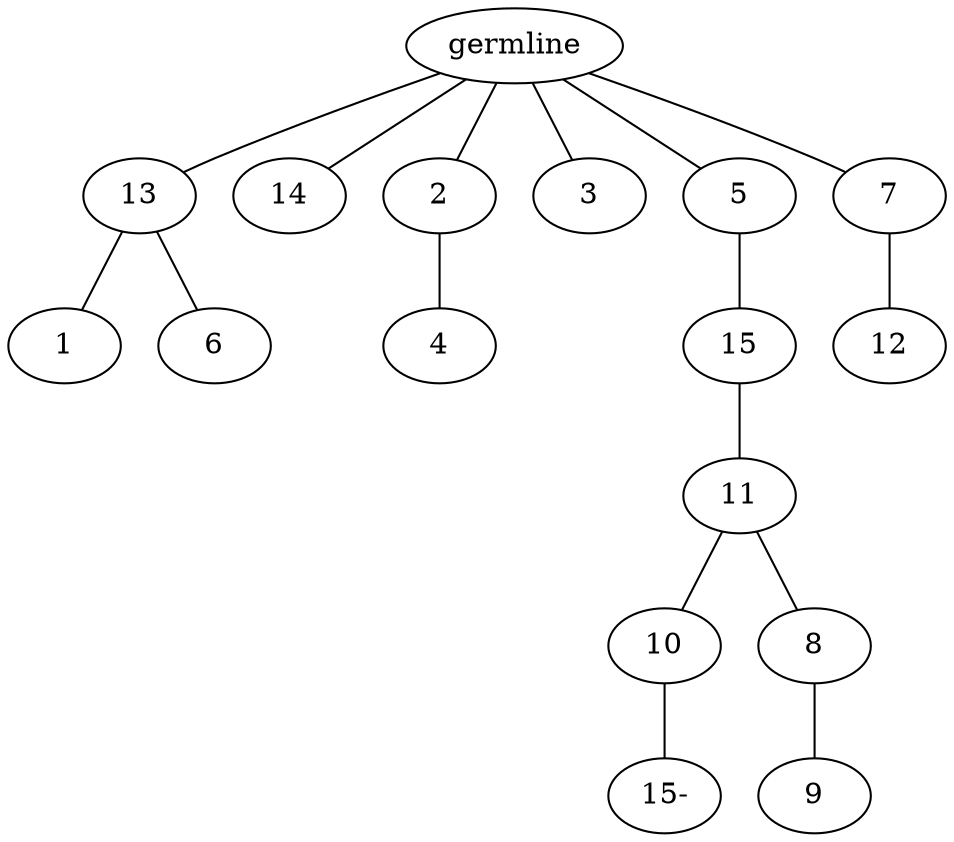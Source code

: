 graph tree {
    "140668601034304" [label="germline"];
    "140668601074544" [label="13"];
    "140668601073920" [label="1"];
    "140668601075264" [label="6"];
    "140668601074880" [label="14"];
    "140668601075120" [label="2"];
    "140668601075552" [label="4"];
    "140668601075840" [label="3"];
    "140668601075600" [label="5"];
    "140668601075312" [label="15"];
    "140668601073776" [label="11"];
    "140668601076272" [label="10"];
    "140668601033968" [label="15-"];
    "140668601076032" [label="8"];
    "140668601076368" [label="9"];
    "140668601076224" [label="7"];
    "140668601076512" [label="12"];
    "140668601034304" -- "140668601074544";
    "140668601034304" -- "140668601074880";
    "140668601034304" -- "140668601075120";
    "140668601034304" -- "140668601075840";
    "140668601034304" -- "140668601075600";
    "140668601034304" -- "140668601076224";
    "140668601074544" -- "140668601073920";
    "140668601074544" -- "140668601075264";
    "140668601075120" -- "140668601075552";
    "140668601075600" -- "140668601075312";
    "140668601075312" -- "140668601073776";
    "140668601073776" -- "140668601076272";
    "140668601073776" -- "140668601076032";
    "140668601076272" -- "140668601033968";
    "140668601076032" -- "140668601076368";
    "140668601076224" -- "140668601076512";
}
